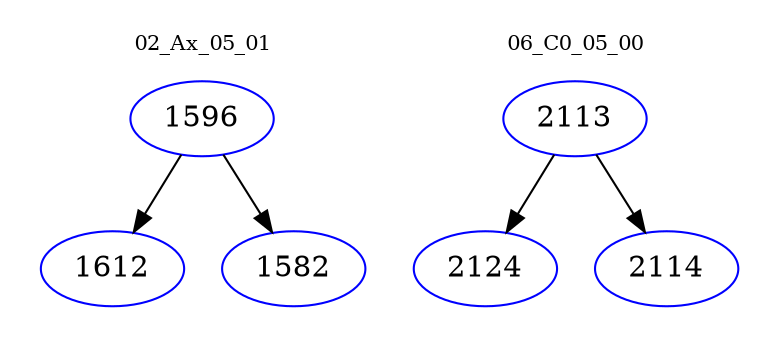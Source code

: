 digraph{
subgraph cluster_0 {
color = white
label = "02_Ax_05_01";
fontsize=10;
T0_1596 [label="1596", color="blue"]
T0_1596 -> T0_1612 [color="black"]
T0_1612 [label="1612", color="blue"]
T0_1596 -> T0_1582 [color="black"]
T0_1582 [label="1582", color="blue"]
}
subgraph cluster_1 {
color = white
label = "06_C0_05_00";
fontsize=10;
T1_2113 [label="2113", color="blue"]
T1_2113 -> T1_2124 [color="black"]
T1_2124 [label="2124", color="blue"]
T1_2113 -> T1_2114 [color="black"]
T1_2114 [label="2114", color="blue"]
}
}
